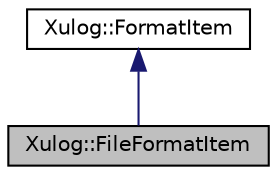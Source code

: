 digraph "Xulog::FileFormatItem"
{
 // LATEX_PDF_SIZE
  edge [fontname="Helvetica",fontsize="10",labelfontname="Helvetica",labelfontsize="10"];
  node [fontname="Helvetica",fontsize="10",shape=record];
  Node1 [label="Xulog::FileFormatItem",height=0.2,width=0.4,color="black", fillcolor="grey75", style="filled", fontcolor="black",tooltip="文件名格式化子项"];
  Node2 -> Node1 [dir="back",color="midnightblue",fontsize="10",style="solid",fontname="Helvetica"];
  Node2 [label="Xulog::FormatItem",height=0.2,width=0.4,color="black", fillcolor="white", style="filled",URL="$class_xulog_1_1_format_item.html",tooltip="抽象格式化子项的基类"];
}

